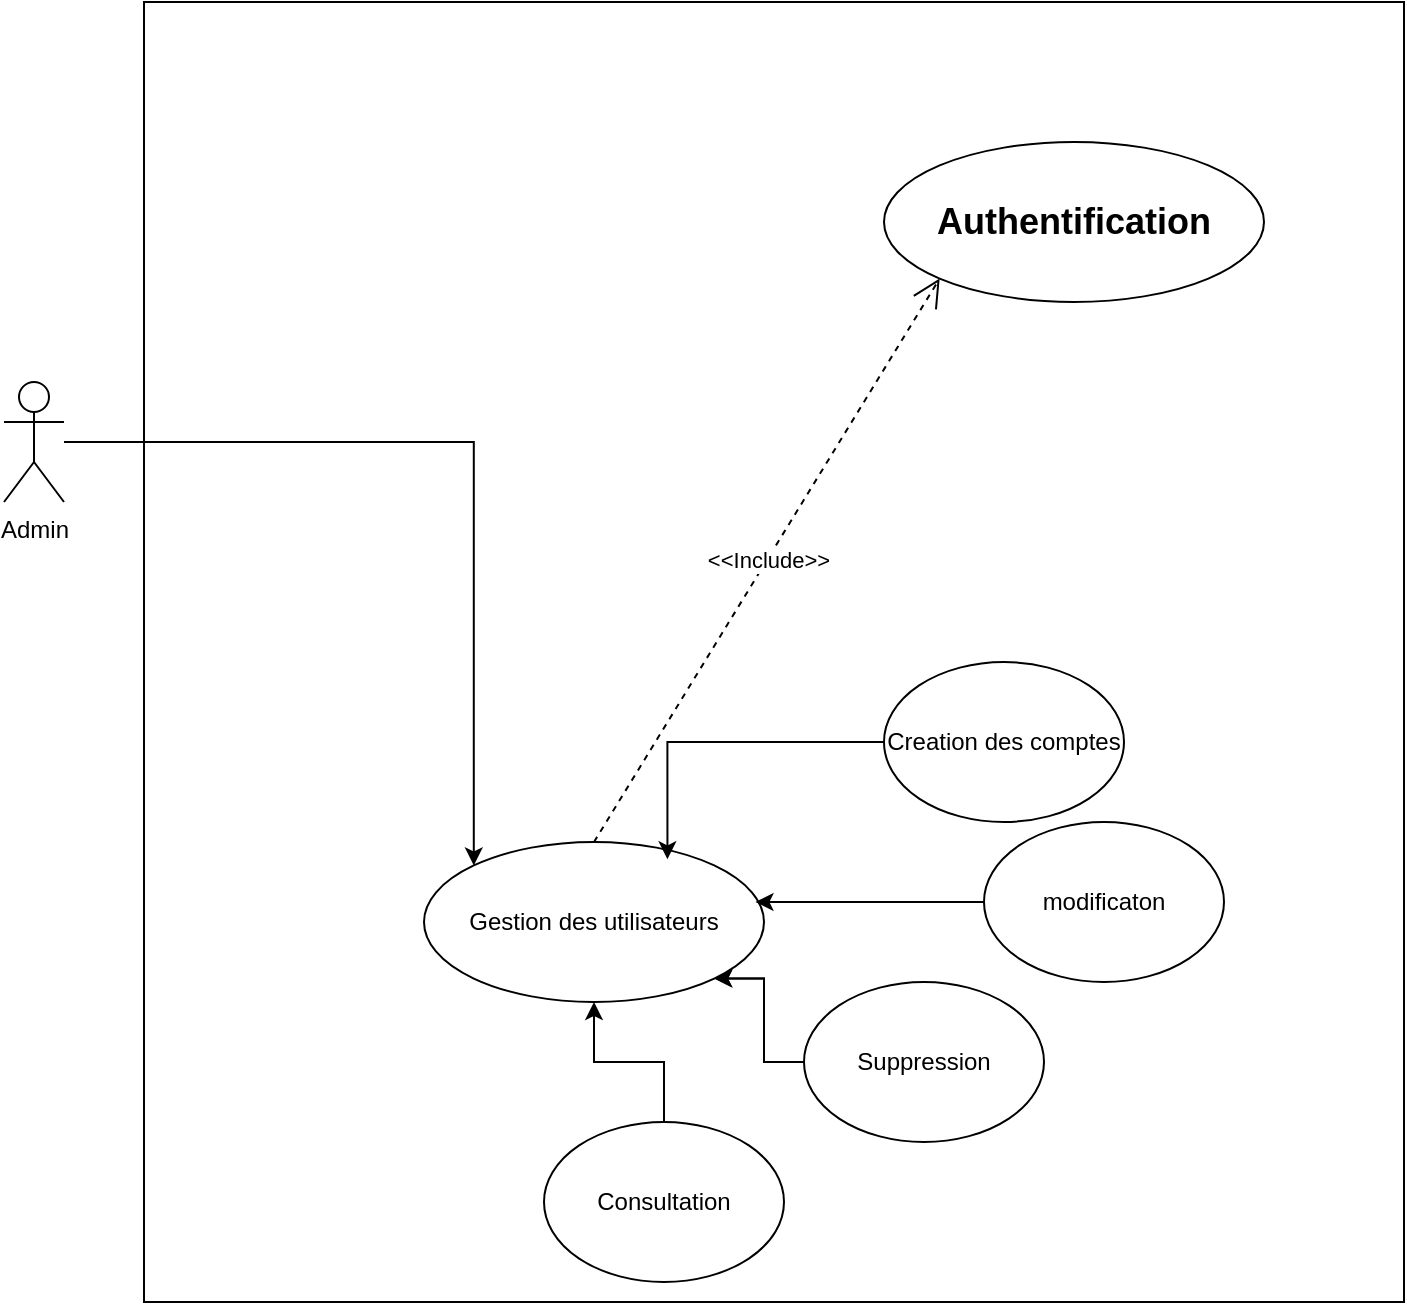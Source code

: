 <mxfile version="27.1.1">
  <diagram name="Page-1" id="m6IvkxafJVyiMRKjtM1l">
    <mxGraphModel dx="1678" dy="914" grid="1" gridSize="10" guides="1" tooltips="1" connect="1" arrows="1" fold="1" page="1" pageScale="1" pageWidth="827" pageHeight="1169" math="0" shadow="0">
      <root>
        <mxCell id="0" />
        <mxCell id="1" parent="0" />
        <mxCell id="5JrZumqOlgSCRimCzZLD-1" value="Admin" style="shape=umlActor;verticalLabelPosition=bottom;verticalAlign=top;html=1;outlineConnect=0;" vertex="1" parent="1">
          <mxGeometry x="70" y="280" width="30" height="60" as="geometry" />
        </mxCell>
        <mxCell id="5JrZumqOlgSCRimCzZLD-2" value="" style="rounded=0;whiteSpace=wrap;html=1;" vertex="1" parent="1">
          <mxGeometry x="140" y="90" width="630" height="650" as="geometry" />
        </mxCell>
        <mxCell id="5JrZumqOlgSCRimCzZLD-18" style="edgeStyle=orthogonalEdgeStyle;rounded=0;orthogonalLoop=1;jettySize=auto;html=1;entryX=0;entryY=0;entryDx=0;entryDy=0;" edge="1" parent="1" source="5JrZumqOlgSCRimCzZLD-1" target="5JrZumqOlgSCRimCzZLD-4">
          <mxGeometry relative="1" as="geometry" />
        </mxCell>
        <mxCell id="5JrZumqOlgSCRimCzZLD-3" value="&lt;b&gt;&lt;font style=&quot;font-size: 18px;&quot;&gt;Authentification&lt;/font&gt;&lt;/b&gt;" style="ellipse;whiteSpace=wrap;html=1;" vertex="1" parent="1">
          <mxGeometry x="510" y="160" width="190" height="80" as="geometry" />
        </mxCell>
        <mxCell id="5JrZumqOlgSCRimCzZLD-4" value="Gestion des utilisateurs" style="ellipse;whiteSpace=wrap;html=1;" vertex="1" parent="1">
          <mxGeometry x="280" y="510" width="170" height="80" as="geometry" />
        </mxCell>
        <mxCell id="5JrZumqOlgSCRimCzZLD-5" value="Creation des comptes" style="ellipse;whiteSpace=wrap;html=1;" vertex="1" parent="1">
          <mxGeometry x="510" y="420" width="120" height="80" as="geometry" />
        </mxCell>
        <mxCell id="5JrZumqOlgSCRimCzZLD-6" value="modificaton" style="ellipse;whiteSpace=wrap;html=1;" vertex="1" parent="1">
          <mxGeometry x="560" y="500" width="120" height="80" as="geometry" />
        </mxCell>
        <mxCell id="5JrZumqOlgSCRimCzZLD-10" style="edgeStyle=orthogonalEdgeStyle;rounded=0;orthogonalLoop=1;jettySize=auto;html=1;entryX=1;entryY=1;entryDx=0;entryDy=0;" edge="1" parent="1" source="5JrZumqOlgSCRimCzZLD-7" target="5JrZumqOlgSCRimCzZLD-4">
          <mxGeometry relative="1" as="geometry" />
        </mxCell>
        <mxCell id="5JrZumqOlgSCRimCzZLD-14" style="edgeStyle=orthogonalEdgeStyle;rounded=0;orthogonalLoop=1;jettySize=auto;html=1;exitX=0;exitY=0.5;exitDx=0;exitDy=0;entryX=1;entryY=1;entryDx=0;entryDy=0;" edge="1" parent="1" source="5JrZumqOlgSCRimCzZLD-7" target="5JrZumqOlgSCRimCzZLD-4">
          <mxGeometry relative="1" as="geometry" />
        </mxCell>
        <mxCell id="5JrZumqOlgSCRimCzZLD-7" value="Suppression" style="ellipse;whiteSpace=wrap;html=1;" vertex="1" parent="1">
          <mxGeometry x="470" y="580" width="120" height="80" as="geometry" />
        </mxCell>
        <mxCell id="5JrZumqOlgSCRimCzZLD-9" style="edgeStyle=orthogonalEdgeStyle;rounded=0;orthogonalLoop=1;jettySize=auto;html=1;exitX=0.5;exitY=0;exitDx=0;exitDy=0;entryX=0.5;entryY=1;entryDx=0;entryDy=0;" edge="1" parent="1" source="5JrZumqOlgSCRimCzZLD-8" target="5JrZumqOlgSCRimCzZLD-4">
          <mxGeometry relative="1" as="geometry" />
        </mxCell>
        <mxCell id="5JrZumqOlgSCRimCzZLD-8" value="Consultation" style="ellipse;whiteSpace=wrap;html=1;" vertex="1" parent="1">
          <mxGeometry x="340" y="650" width="120" height="80" as="geometry" />
        </mxCell>
        <mxCell id="5JrZumqOlgSCRimCzZLD-12" style="edgeStyle=orthogonalEdgeStyle;rounded=0;orthogonalLoop=1;jettySize=auto;html=1;exitX=0;exitY=0.5;exitDx=0;exitDy=0;entryX=0.716;entryY=0.108;entryDx=0;entryDy=0;entryPerimeter=0;" edge="1" parent="1" source="5JrZumqOlgSCRimCzZLD-5" target="5JrZumqOlgSCRimCzZLD-4">
          <mxGeometry relative="1" as="geometry" />
        </mxCell>
        <mxCell id="5JrZumqOlgSCRimCzZLD-13" style="edgeStyle=orthogonalEdgeStyle;rounded=0;orthogonalLoop=1;jettySize=auto;html=1;entryX=0.975;entryY=0.375;entryDx=0;entryDy=0;entryPerimeter=0;" edge="1" parent="1" source="5JrZumqOlgSCRimCzZLD-6" target="5JrZumqOlgSCRimCzZLD-4">
          <mxGeometry relative="1" as="geometry" />
        </mxCell>
        <mxCell id="5JrZumqOlgSCRimCzZLD-17" value="&amp;lt;&amp;lt;Include&amp;gt;&amp;gt;" style="endArrow=open;endSize=12;dashed=1;html=1;rounded=0;exitX=0.5;exitY=0;exitDx=0;exitDy=0;entryX=0;entryY=1;entryDx=0;entryDy=0;" edge="1" parent="1" source="5JrZumqOlgSCRimCzZLD-4" target="5JrZumqOlgSCRimCzZLD-3">
          <mxGeometry width="160" relative="1" as="geometry">
            <mxPoint x="590" y="410" as="sourcePoint" />
            <mxPoint x="750" y="410" as="targetPoint" />
          </mxGeometry>
        </mxCell>
      </root>
    </mxGraphModel>
  </diagram>
</mxfile>
